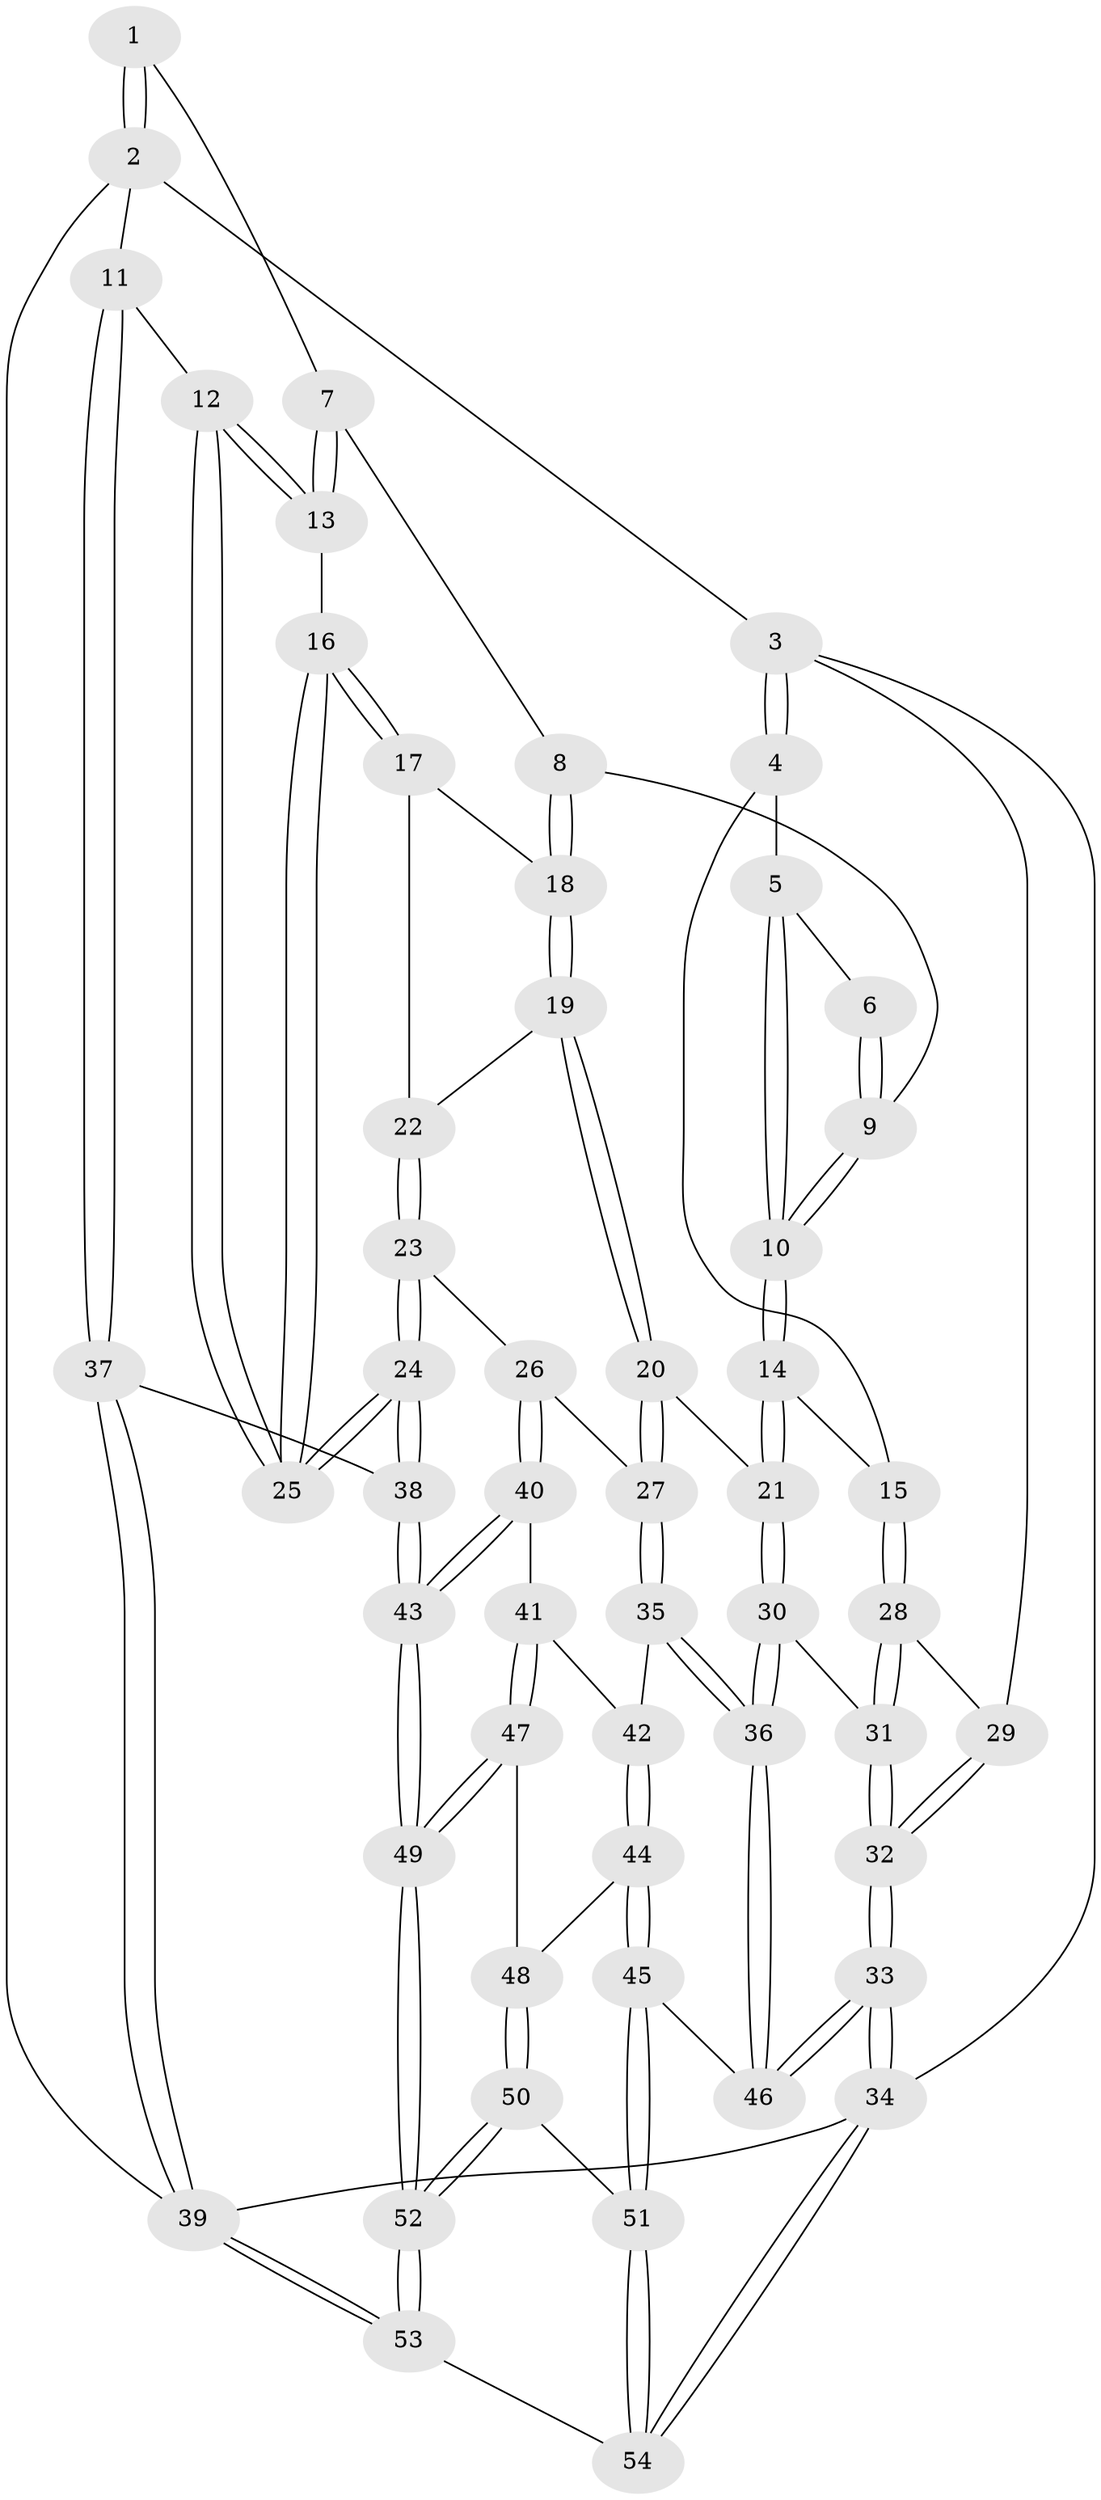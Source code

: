 // Generated by graph-tools (version 1.1) at 2025/51/03/09/25 03:51:06]
// undirected, 54 vertices, 132 edges
graph export_dot {
graph [start="1"]
  node [color=gray90,style=filled];
  1 [pos="+0.8231610828298108+0"];
  2 [pos="+1+0"];
  3 [pos="+0+0"];
  4 [pos="+0.03400766833618377+0"];
  5 [pos="+0.08485879418078042+0"];
  6 [pos="+0.6145226429024345+0"];
  7 [pos="+0.7532951064064392+0"];
  8 [pos="+0.5729676618754499+0.13979600717050686"];
  9 [pos="+0.4487118859995863+0.13585521915175586"];
  10 [pos="+0.4060412970743601+0.1442331932960705"];
  11 [pos="+1+0.23374441229630047"];
  12 [pos="+0.982222694846791+0.2361497436370482"];
  13 [pos="+0.8011274638439813+0.20540566946341046"];
  14 [pos="+0.38326069202271296+0.215851781860514"];
  15 [pos="+0.1752551681387357+0.2890969376407956"];
  16 [pos="+0.7942681313145169+0.21876679669085822"];
  17 [pos="+0.6573698861572841+0.2409941874894087"];
  18 [pos="+0.5938335511423787+0.2038938254486617"];
  19 [pos="+0.5630457089162686+0.2882814464094419"];
  20 [pos="+0.520349865274607+0.3733857676217338"];
  21 [pos="+0.43795981402536577+0.3352637133702209"];
  22 [pos="+0.6612999766455581+0.2947369059479145"];
  23 [pos="+0.6975151456417127+0.42408304271663244"];
  24 [pos="+0.7747679301730336+0.42943539477057624"];
  25 [pos="+0.7780603413010503+0.4143610374647459"];
  26 [pos="+0.6827551062275965+0.4268398018989435"];
  27 [pos="+0.5575544822435863+0.4228366956474154"];
  28 [pos="+0.1716400461588226+0.2970111911100894"];
  29 [pos="+0+0.21183727165116117"];
  30 [pos="+0.22939158976773869+0.51672185565551"];
  31 [pos="+0.16371023589155265+0.46041847227983085"];
  32 [pos="+0+0.5029550412416175"];
  33 [pos="+0+0.7301687082249873"];
  34 [pos="+0+1"];
  35 [pos="+0.5320346713775332+0.47485246403114456"];
  36 [pos="+0.27516282634346295+0.6079270297661079"];
  37 [pos="+1+0.5371641727912433"];
  38 [pos="+0.8762639499846593+0.5290763063683566"];
  39 [pos="+1+1"];
  40 [pos="+0.6430915204465898+0.568677738612633"];
  41 [pos="+0.5667870297817991+0.5884924686750181"];
  42 [pos="+0.5541284455679732+0.578559456635547"];
  43 [pos="+0.7402134738646043+0.7100303900427811"];
  44 [pos="+0.518283074632585+0.6082128411543652"];
  45 [pos="+0.2907309229670789+0.6865720390146426"];
  46 [pos="+0.2829292586048943+0.668459214124506"];
  47 [pos="+0.566892208030217+0.5886813805770369"];
  48 [pos="+0.5349354067500995+0.6971627089704123"];
  49 [pos="+0.706098984027453+0.7773611972418465"];
  50 [pos="+0.5400148162026538+0.8852007543680712"];
  51 [pos="+0.30643444011785814+0.7537171299975945"];
  52 [pos="+0.6598796804744945+0.9692790053743829"];
  53 [pos="+0.699436092076266+1"];
  54 [pos="+0+1"];
  1 -- 2;
  1 -- 2;
  1 -- 7;
  2 -- 3;
  2 -- 11;
  2 -- 39;
  3 -- 4;
  3 -- 4;
  3 -- 29;
  3 -- 34;
  4 -- 5;
  4 -- 15;
  5 -- 6;
  5 -- 10;
  5 -- 10;
  6 -- 9;
  6 -- 9;
  7 -- 8;
  7 -- 13;
  7 -- 13;
  8 -- 9;
  8 -- 18;
  8 -- 18;
  9 -- 10;
  9 -- 10;
  10 -- 14;
  10 -- 14;
  11 -- 12;
  11 -- 37;
  11 -- 37;
  12 -- 13;
  12 -- 13;
  12 -- 25;
  12 -- 25;
  13 -- 16;
  14 -- 15;
  14 -- 21;
  14 -- 21;
  15 -- 28;
  15 -- 28;
  16 -- 17;
  16 -- 17;
  16 -- 25;
  16 -- 25;
  17 -- 18;
  17 -- 22;
  18 -- 19;
  18 -- 19;
  19 -- 20;
  19 -- 20;
  19 -- 22;
  20 -- 21;
  20 -- 27;
  20 -- 27;
  21 -- 30;
  21 -- 30;
  22 -- 23;
  22 -- 23;
  23 -- 24;
  23 -- 24;
  23 -- 26;
  24 -- 25;
  24 -- 25;
  24 -- 38;
  24 -- 38;
  26 -- 27;
  26 -- 40;
  26 -- 40;
  27 -- 35;
  27 -- 35;
  28 -- 29;
  28 -- 31;
  28 -- 31;
  29 -- 32;
  29 -- 32;
  30 -- 31;
  30 -- 36;
  30 -- 36;
  31 -- 32;
  31 -- 32;
  32 -- 33;
  32 -- 33;
  33 -- 34;
  33 -- 34;
  33 -- 46;
  33 -- 46;
  34 -- 54;
  34 -- 54;
  34 -- 39;
  35 -- 36;
  35 -- 36;
  35 -- 42;
  36 -- 46;
  36 -- 46;
  37 -- 38;
  37 -- 39;
  37 -- 39;
  38 -- 43;
  38 -- 43;
  39 -- 53;
  39 -- 53;
  40 -- 41;
  40 -- 43;
  40 -- 43;
  41 -- 42;
  41 -- 47;
  41 -- 47;
  42 -- 44;
  42 -- 44;
  43 -- 49;
  43 -- 49;
  44 -- 45;
  44 -- 45;
  44 -- 48;
  45 -- 46;
  45 -- 51;
  45 -- 51;
  47 -- 48;
  47 -- 49;
  47 -- 49;
  48 -- 50;
  48 -- 50;
  49 -- 52;
  49 -- 52;
  50 -- 51;
  50 -- 52;
  50 -- 52;
  51 -- 54;
  51 -- 54;
  52 -- 53;
  52 -- 53;
  53 -- 54;
}
